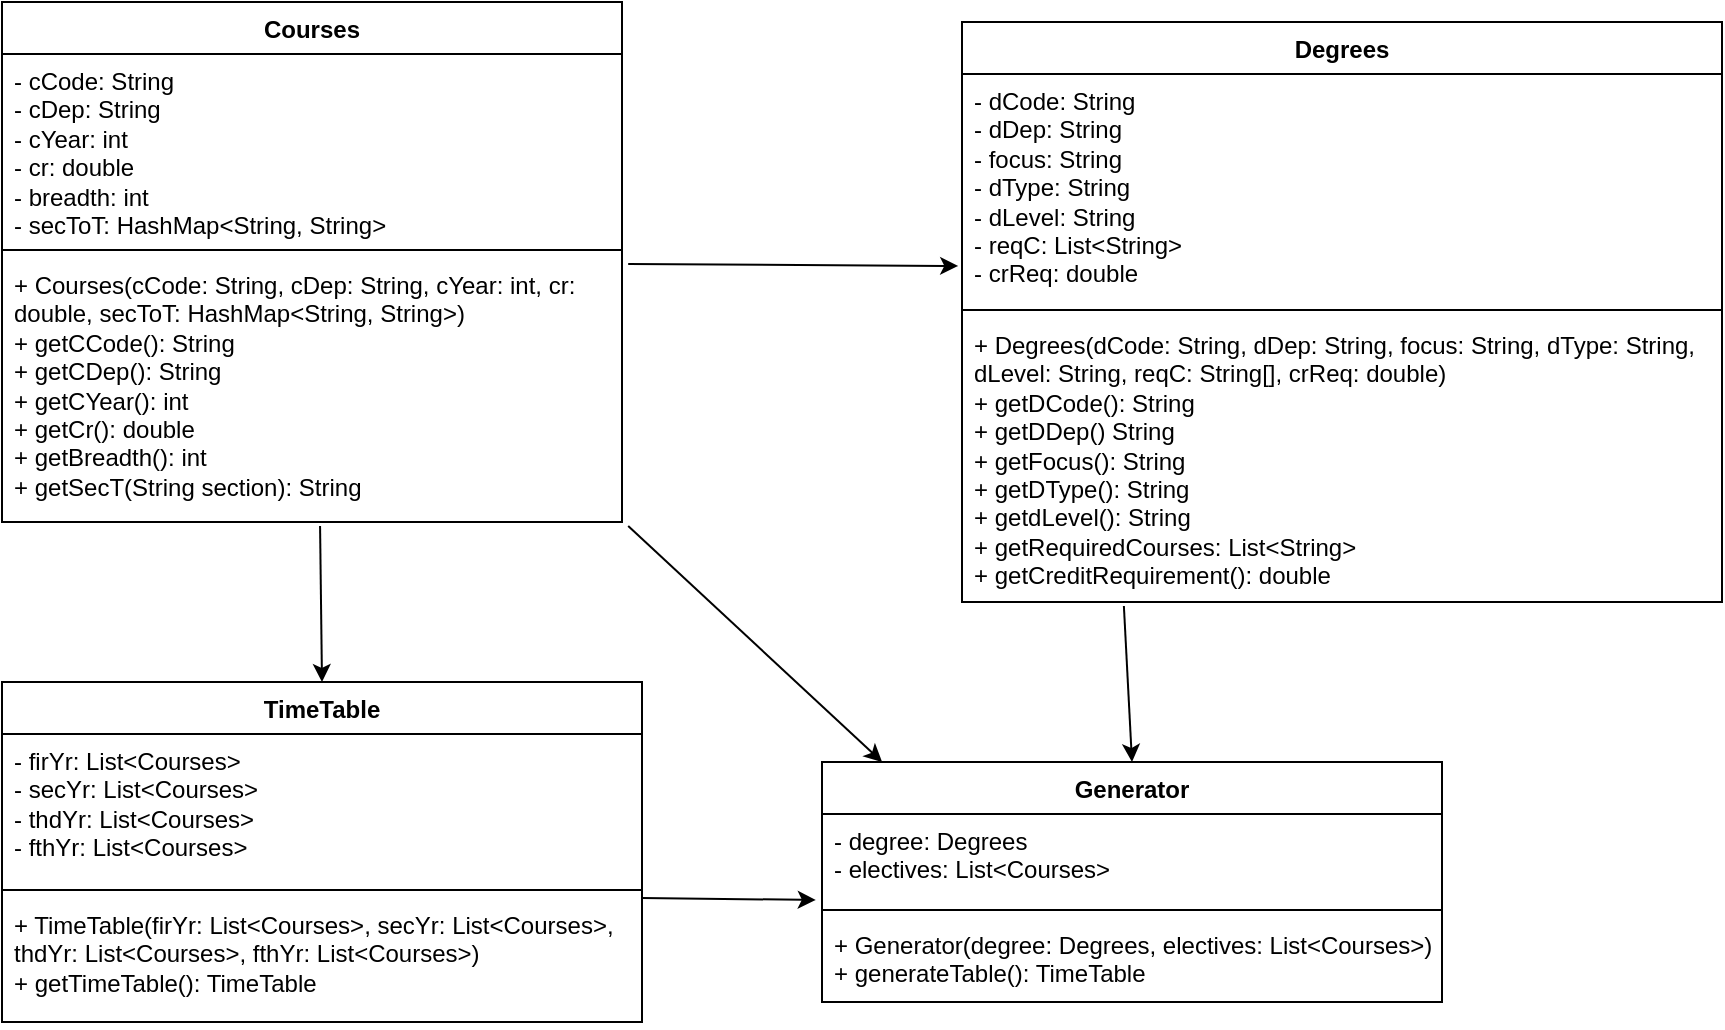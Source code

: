 <mxfile version="28.2.8">
  <diagram name="Page-1" id="D_VTzJWTnnCkLUgb0xV8">
    <mxGraphModel dx="1345" dy="1020" grid="1" gridSize="10" guides="1" tooltips="1" connect="1" arrows="1" fold="1" page="0" pageScale="1" pageWidth="850" pageHeight="1100" math="0" shadow="0">
      <root>
        <mxCell id="0" />
        <mxCell id="1" parent="0" />
        <mxCell id="Zq9510eFzDBSuMlg-mm4-14" value="Courses" style="swimlane;fontStyle=1;align=center;verticalAlign=top;childLayout=stackLayout;horizontal=1;startSize=26;horizontalStack=0;resizeParent=1;resizeParentMax=0;resizeLast=0;collapsible=1;marginBottom=0;whiteSpace=wrap;html=1;" parent="1" vertex="1">
          <mxGeometry x="-60" y="-20" width="310" height="260" as="geometry" />
        </mxCell>
        <mxCell id="Zq9510eFzDBSuMlg-mm4-15" value="- cCode: String&lt;div&gt;- cDep: String&lt;/div&gt;&lt;div&gt;- cYear: int&lt;/div&gt;&lt;div&gt;- cr: double&lt;/div&gt;&lt;div&gt;- breadth: int&lt;/div&gt;&lt;div&gt;- secToT: HashMap&amp;lt;String, String&amp;gt;&lt;/div&gt;" style="text;strokeColor=none;fillColor=none;align=left;verticalAlign=top;spacingLeft=4;spacingRight=4;overflow=hidden;rotatable=0;points=[[0,0.5],[1,0.5]];portConstraint=eastwest;whiteSpace=wrap;html=1;" parent="Zq9510eFzDBSuMlg-mm4-14" vertex="1">
          <mxGeometry y="26" width="310" height="94" as="geometry" />
        </mxCell>
        <mxCell id="Zq9510eFzDBSuMlg-mm4-16" value="" style="line;strokeWidth=1;fillColor=none;align=left;verticalAlign=middle;spacingTop=-1;spacingLeft=3;spacingRight=3;rotatable=0;labelPosition=right;points=[];portConstraint=eastwest;strokeColor=inherit;" parent="Zq9510eFzDBSuMlg-mm4-14" vertex="1">
          <mxGeometry y="120" width="310" height="8" as="geometry" />
        </mxCell>
        <mxCell id="Zq9510eFzDBSuMlg-mm4-17" value="&lt;div&gt;+ Courses(cCode: String, cDep: String, cYear: int, cr: double, secToT: HashMap&amp;lt;String, String&amp;gt;)&lt;/div&gt;+ getCCode(): String&lt;div&gt;+ getCDep(): String&lt;/div&gt;&lt;div&gt;+ getCYear(): int&lt;/div&gt;&lt;div&gt;+ getCr(): double&lt;/div&gt;&lt;div&gt;+ getBreadth(): int&lt;/div&gt;&lt;div&gt;+ getSecT(String section): String&lt;/div&gt;" style="text;strokeColor=none;fillColor=none;align=left;verticalAlign=top;spacingLeft=4;spacingRight=4;overflow=hidden;rotatable=0;points=[[0,0.5],[1,0.5]];portConstraint=eastwest;whiteSpace=wrap;html=1;" parent="Zq9510eFzDBSuMlg-mm4-14" vertex="1">
          <mxGeometry y="128" width="310" height="132" as="geometry" />
        </mxCell>
        <mxCell id="Zq9510eFzDBSuMlg-mm4-20" value="Degrees" style="swimlane;fontStyle=1;align=center;verticalAlign=top;childLayout=stackLayout;horizontal=1;startSize=26;horizontalStack=0;resizeParent=1;resizeParentMax=0;resizeLast=0;collapsible=1;marginBottom=0;whiteSpace=wrap;html=1;" parent="1" vertex="1">
          <mxGeometry x="420" y="-10" width="380" height="290" as="geometry" />
        </mxCell>
        <mxCell id="Zq9510eFzDBSuMlg-mm4-21" value="- dCode: String&lt;div&gt;- dDep: String&lt;/div&gt;&lt;div&gt;- focus: String&lt;/div&gt;&lt;div&gt;- dType: String&lt;/div&gt;&lt;div&gt;- dLevel: String&lt;/div&gt;&lt;div&gt;- reqC: List&amp;lt;String&amp;gt;&lt;/div&gt;&lt;div&gt;- crReq: double&lt;/div&gt;&lt;div&gt;&lt;br&gt;&lt;/div&gt;" style="text;strokeColor=none;fillColor=none;align=left;verticalAlign=top;spacingLeft=4;spacingRight=4;overflow=hidden;rotatable=0;points=[[0,0.5],[1,0.5]];portConstraint=eastwest;whiteSpace=wrap;html=1;" parent="Zq9510eFzDBSuMlg-mm4-20" vertex="1">
          <mxGeometry y="26" width="380" height="114" as="geometry" />
        </mxCell>
        <mxCell id="Zq9510eFzDBSuMlg-mm4-22" value="" style="line;strokeWidth=1;fillColor=none;align=left;verticalAlign=middle;spacingTop=-1;spacingLeft=3;spacingRight=3;rotatable=0;labelPosition=right;points=[];portConstraint=eastwest;strokeColor=inherit;" parent="Zq9510eFzDBSuMlg-mm4-20" vertex="1">
          <mxGeometry y="140" width="380" height="8" as="geometry" />
        </mxCell>
        <mxCell id="Zq9510eFzDBSuMlg-mm4-23" value="&lt;div&gt;+ Degrees(dCode: String, dDep: String, focus: String, dType: String, dLevel: String, reqC: String[], crReq: double)&lt;/div&gt;+ getDCode(): String&lt;div&gt;+ getDDep() String&lt;/div&gt;&lt;div&gt;+ getFocus(): String&lt;/div&gt;&lt;div&gt;+ getDType(): String&lt;/div&gt;&lt;div&gt;+ getdLevel(): String&lt;/div&gt;&lt;div&gt;+ getRequiredCourses: List&amp;lt;String&amp;gt;&lt;/div&gt;&lt;div&gt;+ getCreditRequirement(): double&lt;/div&gt;&lt;div&gt;&lt;br&gt;&lt;/div&gt;" style="text;strokeColor=none;fillColor=none;align=left;verticalAlign=top;spacingLeft=4;spacingRight=4;overflow=hidden;rotatable=0;points=[[0,0.5],[1,0.5]];portConstraint=eastwest;whiteSpace=wrap;html=1;" parent="Zq9510eFzDBSuMlg-mm4-20" vertex="1">
          <mxGeometry y="148" width="380" height="142" as="geometry" />
        </mxCell>
        <mxCell id="Zq9510eFzDBSuMlg-mm4-29" value="Generator" style="swimlane;fontStyle=1;align=center;verticalAlign=top;childLayout=stackLayout;horizontal=1;startSize=26;horizontalStack=0;resizeParent=1;resizeParentMax=0;resizeLast=0;collapsible=1;marginBottom=0;whiteSpace=wrap;html=1;" parent="1" vertex="1">
          <mxGeometry x="350" y="360" width="310" height="120" as="geometry" />
        </mxCell>
        <mxCell id="Zq9510eFzDBSuMlg-mm4-30" value="&lt;div&gt;&lt;span style=&quot;background-color: transparent; color: light-dark(rgb(0, 0, 0), rgb(255, 255, 255));&quot;&gt;- degree: Degrees&lt;/span&gt;&lt;span style=&quot;background-color: transparent; color: light-dark(rgb(0, 0, 0), rgb(255, 255, 255));&quot;&gt;&amp;nbsp;&lt;/span&gt;&lt;/div&gt;&lt;div&gt;&lt;span style=&quot;background-color: transparent; color: light-dark(rgb(0, 0, 0), rgb(255, 255, 255));&quot;&gt;- electives: List&amp;lt;Courses&amp;gt;&lt;/span&gt;&lt;/div&gt;" style="text;strokeColor=none;fillColor=none;align=left;verticalAlign=top;spacingLeft=4;spacingRight=4;overflow=hidden;rotatable=0;points=[[0,0.5],[1,0.5]];portConstraint=eastwest;whiteSpace=wrap;html=1;" parent="Zq9510eFzDBSuMlg-mm4-29" vertex="1">
          <mxGeometry y="26" width="310" height="44" as="geometry" />
        </mxCell>
        <mxCell id="Zq9510eFzDBSuMlg-mm4-31" value="" style="line;strokeWidth=1;fillColor=none;align=left;verticalAlign=middle;spacingTop=-1;spacingLeft=3;spacingRight=3;rotatable=0;labelPosition=right;points=[];portConstraint=eastwest;strokeColor=inherit;" parent="Zq9510eFzDBSuMlg-mm4-29" vertex="1">
          <mxGeometry y="70" width="310" height="8" as="geometry" />
        </mxCell>
        <mxCell id="Zq9510eFzDBSuMlg-mm4-32" value="+ Generator(degree: Degrees, electives: List&amp;lt;Courses&amp;gt;)&lt;div&gt;+ generateTable(): TimeTable&lt;/div&gt;" style="text;strokeColor=none;fillColor=none;align=left;verticalAlign=top;spacingLeft=4;spacingRight=4;overflow=hidden;rotatable=0;points=[[0,0.5],[1,0.5]];portConstraint=eastwest;whiteSpace=wrap;html=1;" parent="Zq9510eFzDBSuMlg-mm4-29" vertex="1">
          <mxGeometry y="78" width="310" height="42" as="geometry" />
        </mxCell>
        <mxCell id="NONGkYFi3m3DCLy-L_LM-1" value="TimeTable" style="swimlane;fontStyle=1;align=center;verticalAlign=top;childLayout=stackLayout;horizontal=1;startSize=26;horizontalStack=0;resizeParent=1;resizeParentMax=0;resizeLast=0;collapsible=1;marginBottom=0;whiteSpace=wrap;html=1;" vertex="1" parent="1">
          <mxGeometry x="-60" y="320" width="320" height="170" as="geometry" />
        </mxCell>
        <mxCell id="NONGkYFi3m3DCLy-L_LM-2" value="- firYr: List&amp;lt;Courses&amp;gt;&lt;div&gt;- secYr: List&amp;lt;Courses&amp;gt;&lt;br&gt;- thdYr: List&amp;lt;Courses&amp;gt;&lt;/div&gt;&lt;div&gt;- fthYr: List&amp;lt;Courses&amp;gt;&lt;/div&gt;" style="text;strokeColor=none;fillColor=none;align=left;verticalAlign=top;spacingLeft=4;spacingRight=4;overflow=hidden;rotatable=0;points=[[0,0.5],[1,0.5]];portConstraint=eastwest;whiteSpace=wrap;html=1;" vertex="1" parent="NONGkYFi3m3DCLy-L_LM-1">
          <mxGeometry y="26" width="320" height="74" as="geometry" />
        </mxCell>
        <mxCell id="NONGkYFi3m3DCLy-L_LM-3" value="" style="line;strokeWidth=1;fillColor=none;align=left;verticalAlign=middle;spacingTop=-1;spacingLeft=3;spacingRight=3;rotatable=0;labelPosition=right;points=[];portConstraint=eastwest;strokeColor=inherit;" vertex="1" parent="NONGkYFi3m3DCLy-L_LM-1">
          <mxGeometry y="100" width="320" height="8" as="geometry" />
        </mxCell>
        <mxCell id="NONGkYFi3m3DCLy-L_LM-4" value="+ TimeTable(firYr: List&amp;lt;Courses&amp;gt;, secYr: List&amp;lt;Courses&amp;gt;, thdYr: List&amp;lt;Courses&amp;gt;, fthYr: List&amp;lt;Courses&amp;gt;)&lt;div&gt;+ getTimeTable(): TimeTable&amp;nbsp;&lt;/div&gt;" style="text;strokeColor=none;fillColor=none;align=left;verticalAlign=top;spacingLeft=4;spacingRight=4;overflow=hidden;rotatable=0;points=[[0,0.5],[1,0.5]];portConstraint=eastwest;whiteSpace=wrap;html=1;" vertex="1" parent="NONGkYFi3m3DCLy-L_LM-1">
          <mxGeometry y="108" width="320" height="62" as="geometry" />
        </mxCell>
        <mxCell id="NONGkYFi3m3DCLy-L_LM-5" value="" style="endArrow=classic;html=1;rounded=0;entryX=0.5;entryY=0;entryDx=0;entryDy=0;exitX=0.513;exitY=1.015;exitDx=0;exitDy=0;exitPerimeter=0;" edge="1" parent="1" source="Zq9510eFzDBSuMlg-mm4-17" target="NONGkYFi3m3DCLy-L_LM-1">
          <mxGeometry width="50" height="50" relative="1" as="geometry">
            <mxPoint x="100" y="250" as="sourcePoint" />
            <mxPoint x="220" y="240" as="targetPoint" />
          </mxGeometry>
        </mxCell>
        <mxCell id="NONGkYFi3m3DCLy-L_LM-6" value="" style="endArrow=classic;html=1;rounded=0;entryX=0.5;entryY=0;entryDx=0;entryDy=0;exitX=0.213;exitY=1.014;exitDx=0;exitDy=0;exitPerimeter=0;" edge="1" parent="1" source="Zq9510eFzDBSuMlg-mm4-23" target="Zq9510eFzDBSuMlg-mm4-29">
          <mxGeometry width="50" height="50" relative="1" as="geometry">
            <mxPoint x="370" y="300" as="sourcePoint" />
            <mxPoint x="420" y="250" as="targetPoint" />
          </mxGeometry>
        </mxCell>
        <mxCell id="NONGkYFi3m3DCLy-L_LM-7" value="" style="endArrow=classic;html=1;rounded=0;entryX=-0.01;entryY=0.977;entryDx=0;entryDy=0;entryPerimeter=0;exitX=1;exitY=0;exitDx=0;exitDy=0;exitPerimeter=0;" edge="1" parent="1" source="NONGkYFi3m3DCLy-L_LM-4" target="Zq9510eFzDBSuMlg-mm4-30">
          <mxGeometry width="50" height="50" relative="1" as="geometry">
            <mxPoint x="370" y="300" as="sourcePoint" />
            <mxPoint x="420" y="250" as="targetPoint" />
          </mxGeometry>
        </mxCell>
        <mxCell id="NONGkYFi3m3DCLy-L_LM-8" value="" style="endArrow=classic;html=1;rounded=0;entryX=0.097;entryY=0;entryDx=0;entryDy=0;entryPerimeter=0;exitX=1.01;exitY=1.015;exitDx=0;exitDy=0;exitPerimeter=0;" edge="1" parent="1" source="Zq9510eFzDBSuMlg-mm4-17" target="Zq9510eFzDBSuMlg-mm4-29">
          <mxGeometry width="50" height="50" relative="1" as="geometry">
            <mxPoint x="370" y="300" as="sourcePoint" />
            <mxPoint x="420" y="250" as="targetPoint" />
          </mxGeometry>
        </mxCell>
        <mxCell id="NONGkYFi3m3DCLy-L_LM-9" value="" style="endArrow=classic;html=1;rounded=0;exitX=1.01;exitY=0.023;exitDx=0;exitDy=0;exitPerimeter=0;entryX=-0.005;entryY=0.842;entryDx=0;entryDy=0;entryPerimeter=0;" edge="1" parent="1" source="Zq9510eFzDBSuMlg-mm4-17" target="Zq9510eFzDBSuMlg-mm4-21">
          <mxGeometry width="50" height="50" relative="1" as="geometry">
            <mxPoint x="370" y="300" as="sourcePoint" />
            <mxPoint x="420" y="250" as="targetPoint" />
          </mxGeometry>
        </mxCell>
      </root>
    </mxGraphModel>
  </diagram>
</mxfile>
